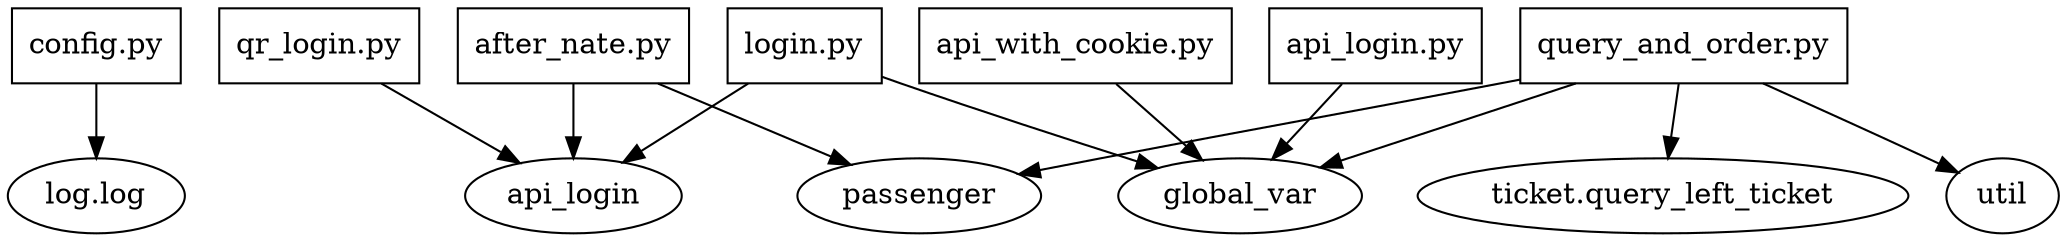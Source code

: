 digraph G {
"config.py" [shape=box];
"config.py" -> "log.log";
"after_nate.py" [shape=box];
"after_nate.py" -> "api_login";
"after_nate.py" -> "passenger";
"api_with_cookie.py" [shape=box];
"api_with_cookie.py" -> "global_var";
"qr_login.py" [shape=box];
"qr_login.py" -> "api_login";
"api_login.py" [shape=box];
"api_login.py" -> "global_var";
"query_and_order.py" [shape=box];
"query_and_order.py" -> "util";
"query_and_order.py" -> "ticket.query_left_ticket";
"query_and_order.py" -> "passenger";
"query_and_order.py" -> "global_var";
"login.py" [shape=box];
"login.py" -> "api_login";
"login.py" -> "global_var";
}